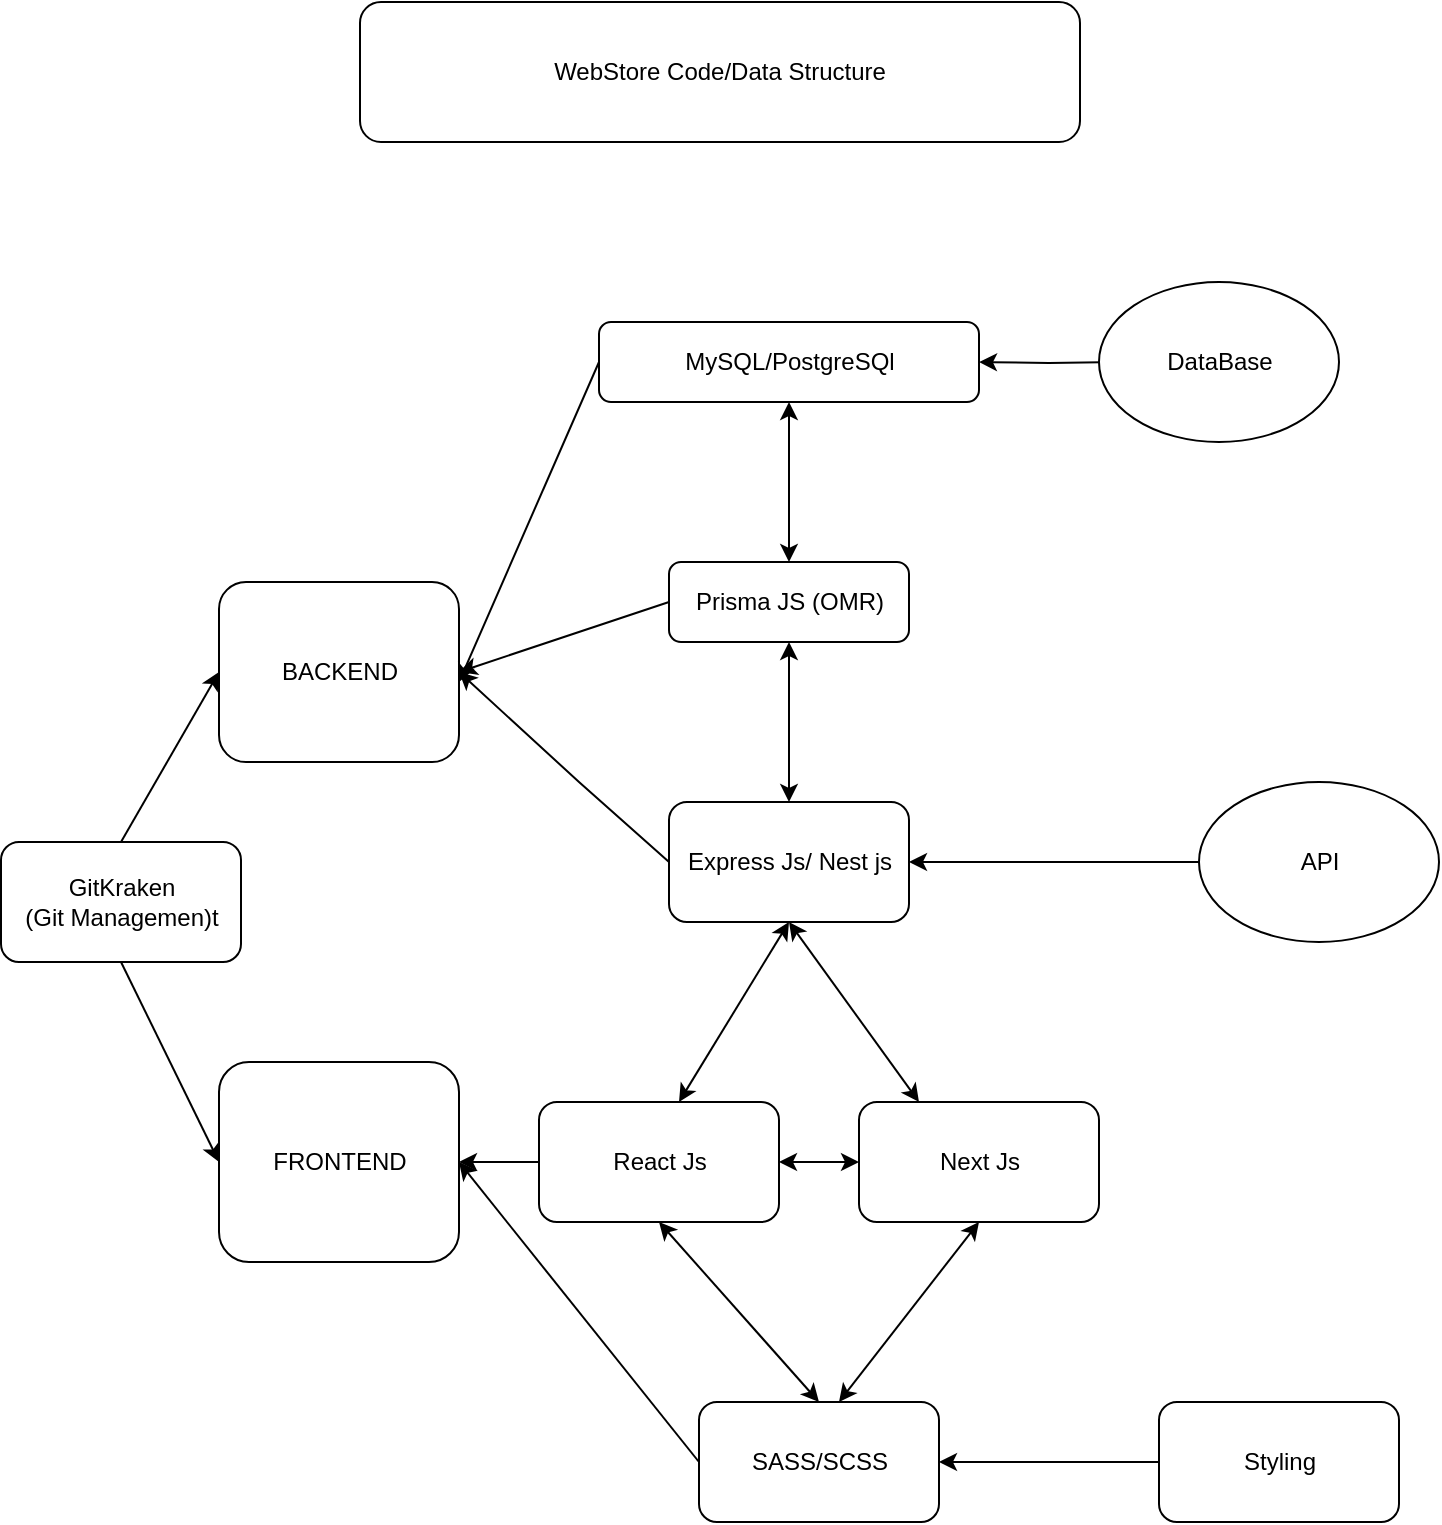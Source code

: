 <mxfile version="20.6.0" type="github">
  <diagram id="C5RBs43oDa-KdzZeNtuy" name="Page-1">
    <mxGraphModel dx="2066" dy="1202" grid="1" gridSize="10" guides="1" tooltips="1" connect="1" arrows="1" fold="1" page="1" pageScale="1" pageWidth="827" pageHeight="1169" math="0" shadow="0">
      <root>
        <mxCell id="WIyWlLk6GJQsqaUBKTNV-0" />
        <mxCell id="WIyWlLk6GJQsqaUBKTNV-1" parent="WIyWlLk6GJQsqaUBKTNV-0" />
        <mxCell id="WIyWlLk6GJQsqaUBKTNV-3" value="&lt;div style=&quot;text-align: start;&quot;&gt;MySQL/PostgreSQl&lt;/div&gt;" style="rounded=1;whiteSpace=wrap;html=1;fontSize=12;glass=0;strokeWidth=1;shadow=0;" parent="WIyWlLk6GJQsqaUBKTNV-1" vertex="1">
          <mxGeometry x="353.5" y="210" width="190" height="40" as="geometry" />
        </mxCell>
        <mxCell id="WIyWlLk6GJQsqaUBKTNV-7" value="Prisma JS (OMR)" style="rounded=1;whiteSpace=wrap;html=1;fontSize=12;glass=0;strokeWidth=1;shadow=0;" parent="WIyWlLk6GJQsqaUBKTNV-1" vertex="1">
          <mxGeometry x="388.5" y="330" width="120" height="40" as="geometry" />
        </mxCell>
        <mxCell id="YjCvzoe_hoBIYKLKPIZ7-22" value="" style="edgeStyle=orthogonalEdgeStyle;rounded=0;orthogonalLoop=1;jettySize=auto;html=1;fontColor=#000000;" edge="1" parent="WIyWlLk6GJQsqaUBKTNV-1" target="WIyWlLk6GJQsqaUBKTNV-3">
          <mxGeometry relative="1" as="geometry">
            <mxPoint x="613.5" y="230" as="sourcePoint" />
          </mxGeometry>
        </mxCell>
        <mxCell id="YjCvzoe_hoBIYKLKPIZ7-1" value="DataBase" style="ellipse;whiteSpace=wrap;html=1;fontColor=#000000;" vertex="1" parent="WIyWlLk6GJQsqaUBKTNV-1">
          <mxGeometry x="603.5" y="190" width="120" height="80" as="geometry" />
        </mxCell>
        <mxCell id="YjCvzoe_hoBIYKLKPIZ7-2" value="" style="endArrow=classic;startArrow=classic;html=1;rounded=0;fontColor=#000000;entryX=0.5;entryY=1;entryDx=0;entryDy=0;" edge="1" parent="WIyWlLk6GJQsqaUBKTNV-1" source="WIyWlLk6GJQsqaUBKTNV-7" target="WIyWlLk6GJQsqaUBKTNV-3">
          <mxGeometry width="50" height="50" relative="1" as="geometry">
            <mxPoint x="373.5" y="300" as="sourcePoint" />
            <mxPoint x="423.5" y="250" as="targetPoint" />
          </mxGeometry>
        </mxCell>
        <mxCell id="YjCvzoe_hoBIYKLKPIZ7-3" value="Express Js/ Nest js" style="rounded=1;whiteSpace=wrap;html=1;fontColor=#000000;" vertex="1" parent="WIyWlLk6GJQsqaUBKTNV-1">
          <mxGeometry x="388.5" y="450" width="120" height="60" as="geometry" />
        </mxCell>
        <mxCell id="YjCvzoe_hoBIYKLKPIZ7-4" value="" style="endArrow=classic;startArrow=classic;html=1;rounded=0;fontColor=#000000;entryX=0.5;entryY=1;entryDx=0;entryDy=0;exitX=0.5;exitY=0;exitDx=0;exitDy=0;" edge="1" parent="WIyWlLk6GJQsqaUBKTNV-1" source="YjCvzoe_hoBIYKLKPIZ7-3" target="WIyWlLk6GJQsqaUBKTNV-7">
          <mxGeometry width="50" height="50" relative="1" as="geometry">
            <mxPoint x="563.5" y="730" as="sourcePoint" />
            <mxPoint x="613.5" y="680" as="targetPoint" />
            <Array as="points" />
          </mxGeometry>
        </mxCell>
        <mxCell id="YjCvzoe_hoBIYKLKPIZ7-5" value="API" style="ellipse;whiteSpace=wrap;html=1;fontColor=#000000;" vertex="1" parent="WIyWlLk6GJQsqaUBKTNV-1">
          <mxGeometry x="653.5" y="440" width="120" height="80" as="geometry" />
        </mxCell>
        <mxCell id="YjCvzoe_hoBIYKLKPIZ7-7" value="" style="endArrow=classic;startArrow=classic;html=1;rounded=0;fontColor=#000000;entryX=0.5;entryY=1;entryDx=0;entryDy=0;" edge="1" parent="WIyWlLk6GJQsqaUBKTNV-1" target="YjCvzoe_hoBIYKLKPIZ7-3">
          <mxGeometry width="50" height="50" relative="1" as="geometry">
            <mxPoint x="393.5" y="600" as="sourcePoint" />
            <mxPoint x="443.5" y="550" as="targetPoint" />
          </mxGeometry>
        </mxCell>
        <mxCell id="YjCvzoe_hoBIYKLKPIZ7-8" value="" style="endArrow=classic;startArrow=classic;html=1;rounded=0;fontColor=#000000;entryX=0.5;entryY=1;entryDx=0;entryDy=0;" edge="1" parent="WIyWlLk6GJQsqaUBKTNV-1" target="YjCvzoe_hoBIYKLKPIZ7-3">
          <mxGeometry width="50" height="50" relative="1" as="geometry">
            <mxPoint x="513.5" y="600" as="sourcePoint" />
            <mxPoint x="613.5" y="680" as="targetPoint" />
          </mxGeometry>
        </mxCell>
        <mxCell id="YjCvzoe_hoBIYKLKPIZ7-9" value="React Js" style="rounded=1;whiteSpace=wrap;html=1;fontColor=#000000;" vertex="1" parent="WIyWlLk6GJQsqaUBKTNV-1">
          <mxGeometry x="323.5" y="600" width="120" height="60" as="geometry" />
        </mxCell>
        <mxCell id="YjCvzoe_hoBIYKLKPIZ7-10" value="Next Js" style="rounded=1;whiteSpace=wrap;html=1;fontColor=#000000;" vertex="1" parent="WIyWlLk6GJQsqaUBKTNV-1">
          <mxGeometry x="483.5" y="600" width="120" height="60" as="geometry" />
        </mxCell>
        <mxCell id="YjCvzoe_hoBIYKLKPIZ7-11" value="" style="endArrow=classic;startArrow=classic;html=1;rounded=0;fontColor=#000000;entryX=0.5;entryY=1;entryDx=0;entryDy=0;exitX=0.5;exitY=0;exitDx=0;exitDy=0;" edge="1" parent="WIyWlLk6GJQsqaUBKTNV-1" source="YjCvzoe_hoBIYKLKPIZ7-13" target="YjCvzoe_hoBIYKLKPIZ7-9">
          <mxGeometry width="50" height="50" relative="1" as="geometry">
            <mxPoint x="433.5" y="750" as="sourcePoint" />
            <mxPoint x="403.5" y="680" as="targetPoint" />
          </mxGeometry>
        </mxCell>
        <mxCell id="YjCvzoe_hoBIYKLKPIZ7-12" value="" style="endArrow=classic;startArrow=classic;html=1;rounded=0;fontColor=#000000;entryX=0.5;entryY=1;entryDx=0;entryDy=0;" edge="1" parent="WIyWlLk6GJQsqaUBKTNV-1" target="YjCvzoe_hoBIYKLKPIZ7-10">
          <mxGeometry width="50" height="50" relative="1" as="geometry">
            <mxPoint x="473.5" y="750" as="sourcePoint" />
            <mxPoint x="533.5" y="700" as="targetPoint" />
          </mxGeometry>
        </mxCell>
        <mxCell id="YjCvzoe_hoBIYKLKPIZ7-13" value="SASS/SCSS" style="rounded=1;whiteSpace=wrap;html=1;fontColor=#000000;" vertex="1" parent="WIyWlLk6GJQsqaUBKTNV-1">
          <mxGeometry x="403.5" y="750" width="120" height="60" as="geometry" />
        </mxCell>
        <mxCell id="YjCvzoe_hoBIYKLKPIZ7-14" value="" style="endArrow=classic;startArrow=classic;html=1;rounded=0;fontColor=#000000;exitX=1;exitY=0.5;exitDx=0;exitDy=0;" edge="1" parent="WIyWlLk6GJQsqaUBKTNV-1" source="YjCvzoe_hoBIYKLKPIZ7-13">
          <mxGeometry width="50" height="50" relative="1" as="geometry">
            <mxPoint x="573.5" y="810" as="sourcePoint" />
            <mxPoint x="643.5" y="780" as="targetPoint" />
          </mxGeometry>
        </mxCell>
        <mxCell id="YjCvzoe_hoBIYKLKPIZ7-15" value="Styling" style="rounded=1;whiteSpace=wrap;html=1;fontColor=#000000;" vertex="1" parent="WIyWlLk6GJQsqaUBKTNV-1">
          <mxGeometry x="633.5" y="750" width="120" height="60" as="geometry" />
        </mxCell>
        <mxCell id="YjCvzoe_hoBIYKLKPIZ7-21" value="" style="endArrow=classic;html=1;rounded=0;fontColor=#000000;entryX=1;entryY=0.5;entryDx=0;entryDy=0;exitX=0;exitY=0.5;exitDx=0;exitDy=0;" edge="1" parent="WIyWlLk6GJQsqaUBKTNV-1" source="YjCvzoe_hoBIYKLKPIZ7-5" target="YjCvzoe_hoBIYKLKPIZ7-3">
          <mxGeometry width="50" height="50" relative="1" as="geometry">
            <mxPoint x="563.5" y="730" as="sourcePoint" />
            <mxPoint x="613.5" y="680" as="targetPoint" />
          </mxGeometry>
        </mxCell>
        <mxCell id="YjCvzoe_hoBIYKLKPIZ7-25" value="BACKEND" style="rounded=1;whiteSpace=wrap;html=1;fontColor=#000000;" vertex="1" parent="WIyWlLk6GJQsqaUBKTNV-1">
          <mxGeometry x="163.5" y="340" width="120" height="90" as="geometry" />
        </mxCell>
        <mxCell id="YjCvzoe_hoBIYKLKPIZ7-26" value="" style="endArrow=classic;html=1;rounded=0;fontColor=#000000;entryX=1;entryY=0.5;entryDx=0;entryDy=0;exitX=0;exitY=0.5;exitDx=0;exitDy=0;" edge="1" parent="WIyWlLk6GJQsqaUBKTNV-1" source="YjCvzoe_hoBIYKLKPIZ7-3" target="YjCvzoe_hoBIYKLKPIZ7-25">
          <mxGeometry width="50" height="50" relative="1" as="geometry">
            <mxPoint x="563.5" y="730" as="sourcePoint" />
            <mxPoint x="613.5" y="680" as="targetPoint" />
            <Array as="points">
              <mxPoint x="343.5" y="440" />
            </Array>
          </mxGeometry>
        </mxCell>
        <mxCell id="YjCvzoe_hoBIYKLKPIZ7-27" value="" style="endArrow=classic;html=1;rounded=0;fontColor=#000000;exitX=0;exitY=0.5;exitDx=0;exitDy=0;" edge="1" parent="WIyWlLk6GJQsqaUBKTNV-1" source="WIyWlLk6GJQsqaUBKTNV-7">
          <mxGeometry width="50" height="50" relative="1" as="geometry">
            <mxPoint x="323.5" y="330" as="sourcePoint" />
            <mxPoint x="283.5" y="385" as="targetPoint" />
          </mxGeometry>
        </mxCell>
        <mxCell id="YjCvzoe_hoBIYKLKPIZ7-28" value="" style="endArrow=classic;html=1;rounded=0;fontColor=#000000;exitX=0;exitY=0.5;exitDx=0;exitDy=0;" edge="1" parent="WIyWlLk6GJQsqaUBKTNV-1" source="WIyWlLk6GJQsqaUBKTNV-3">
          <mxGeometry width="50" height="50" relative="1" as="geometry">
            <mxPoint x="273.5" y="290" as="sourcePoint" />
            <mxPoint x="283.5" y="390" as="targetPoint" />
          </mxGeometry>
        </mxCell>
        <mxCell id="YjCvzoe_hoBIYKLKPIZ7-29" value="FRONTEND" style="rounded=1;whiteSpace=wrap;html=1;fontColor=#000000;" vertex="1" parent="WIyWlLk6GJQsqaUBKTNV-1">
          <mxGeometry x="163.5" y="580" width="120" height="100" as="geometry" />
        </mxCell>
        <mxCell id="YjCvzoe_hoBIYKLKPIZ7-31" value="" style="endArrow=classic;html=1;rounded=0;fontColor=#000000;entryX=1;entryY=0.5;entryDx=0;entryDy=0;exitX=0;exitY=0.5;exitDx=0;exitDy=0;" edge="1" parent="WIyWlLk6GJQsqaUBKTNV-1" source="YjCvzoe_hoBIYKLKPIZ7-13" target="YjCvzoe_hoBIYKLKPIZ7-29">
          <mxGeometry width="50" height="50" relative="1" as="geometry">
            <mxPoint x="323.5" y="800" as="sourcePoint" />
            <mxPoint x="373.5" y="750" as="targetPoint" />
          </mxGeometry>
        </mxCell>
        <mxCell id="YjCvzoe_hoBIYKLKPIZ7-33" value="" style="endArrow=classic;html=1;rounded=0;fontColor=#000000;exitX=0;exitY=0.5;exitDx=0;exitDy=0;entryX=1;entryY=0.5;entryDx=0;entryDy=0;" edge="1" parent="WIyWlLk6GJQsqaUBKTNV-1" source="YjCvzoe_hoBIYKLKPIZ7-9" target="YjCvzoe_hoBIYKLKPIZ7-29">
          <mxGeometry width="50" height="50" relative="1" as="geometry">
            <mxPoint x="293.5" y="610" as="sourcePoint" />
            <mxPoint x="343.5" y="560" as="targetPoint" />
          </mxGeometry>
        </mxCell>
        <mxCell id="YjCvzoe_hoBIYKLKPIZ7-35" value="" style="endArrow=classic;startArrow=classic;html=1;rounded=0;fontColor=#000000;entryX=0;entryY=0.5;entryDx=0;entryDy=0;" edge="1" parent="WIyWlLk6GJQsqaUBKTNV-1" source="YjCvzoe_hoBIYKLKPIZ7-9" target="YjCvzoe_hoBIYKLKPIZ7-10">
          <mxGeometry width="50" height="50" relative="1" as="geometry">
            <mxPoint x="443.5" y="680" as="sourcePoint" />
            <mxPoint x="473.5" y="630" as="targetPoint" />
          </mxGeometry>
        </mxCell>
        <mxCell id="YjCvzoe_hoBIYKLKPIZ7-36" value="WebStore Code/Data Structure" style="rounded=1;whiteSpace=wrap;html=1;fontColor=#000000;" vertex="1" parent="WIyWlLk6GJQsqaUBKTNV-1">
          <mxGeometry x="234" y="50" width="360" height="70" as="geometry" />
        </mxCell>
        <mxCell id="YjCvzoe_hoBIYKLKPIZ7-43" value="GitKraken&lt;br&gt;(Git Managemen)t" style="rounded=1;whiteSpace=wrap;html=1;fontColor=#000000;" vertex="1" parent="WIyWlLk6GJQsqaUBKTNV-1">
          <mxGeometry x="54.5" y="470" width="120" height="60" as="geometry" />
        </mxCell>
        <mxCell id="YjCvzoe_hoBIYKLKPIZ7-44" value="" style="endArrow=classic;html=1;rounded=0;fontColor=#000000;entryX=0;entryY=0.5;entryDx=0;entryDy=0;exitX=0.5;exitY=0;exitDx=0;exitDy=0;" edge="1" parent="WIyWlLk6GJQsqaUBKTNV-1" source="YjCvzoe_hoBIYKLKPIZ7-43" target="YjCvzoe_hoBIYKLKPIZ7-25">
          <mxGeometry width="50" height="50" relative="1" as="geometry">
            <mxPoint x="94.5" y="490" as="sourcePoint" />
            <mxPoint x="144.5" y="440" as="targetPoint" />
          </mxGeometry>
        </mxCell>
        <mxCell id="YjCvzoe_hoBIYKLKPIZ7-45" value="" style="endArrow=classic;html=1;rounded=0;fontColor=#000000;entryX=0;entryY=0.5;entryDx=0;entryDy=0;exitX=0.5;exitY=1;exitDx=0;exitDy=0;" edge="1" parent="WIyWlLk6GJQsqaUBKTNV-1" source="YjCvzoe_hoBIYKLKPIZ7-43" target="YjCvzoe_hoBIYKLKPIZ7-29">
          <mxGeometry width="50" height="50" relative="1" as="geometry">
            <mxPoint x="94.5" y="620" as="sourcePoint" />
            <mxPoint x="144.5" y="570" as="targetPoint" />
          </mxGeometry>
        </mxCell>
      </root>
    </mxGraphModel>
  </diagram>
</mxfile>
